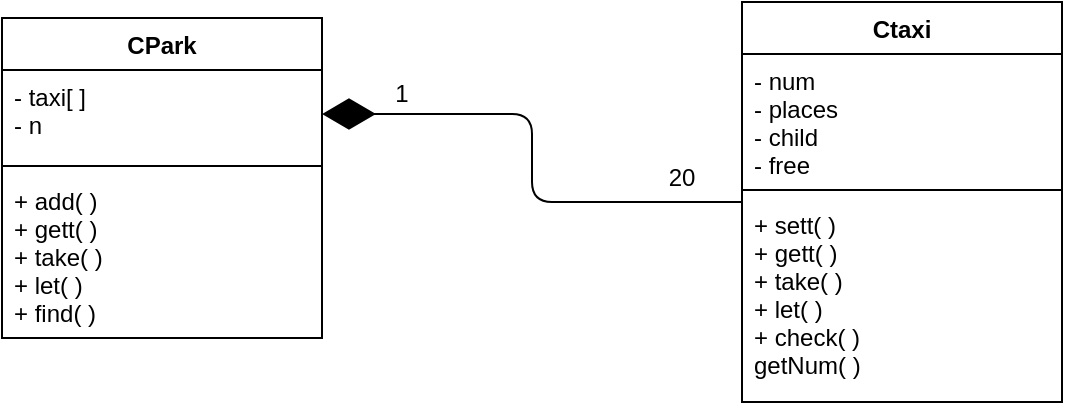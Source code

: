 <mxfile version="12.6.5" type="device"><diagram name="Page-1" id="9f46799a-70d6-7492-0946-bef42562c5a5"><mxGraphModel dx="1086" dy="806" grid="1" gridSize="10" guides="1" tooltips="1" connect="1" arrows="1" fold="1" page="1" pageScale="1" pageWidth="1100" pageHeight="850" background="#ffffff" math="0" shadow="0"><root><mxCell id="0"/><mxCell id="1" parent="0"/><mxCell id="rExOTK64Ffrlrs9o_emw-1" value="CPark" style="swimlane;fontStyle=1;align=center;verticalAlign=top;childLayout=stackLayout;horizontal=1;startSize=26;horizontalStack=0;resizeParent=1;resizeParentMax=0;resizeLast=0;collapsible=1;marginBottom=0;" vertex="1" parent="1"><mxGeometry x="100" y="62" width="160" height="160" as="geometry"/></mxCell><mxCell id="rExOTK64Ffrlrs9o_emw-2" value="- taxi[ ]&#10;- n" style="text;strokeColor=none;fillColor=none;align=left;verticalAlign=top;spacingLeft=4;spacingRight=4;overflow=hidden;rotatable=0;points=[[0,0.5],[1,0.5]];portConstraint=eastwest;" vertex="1" parent="rExOTK64Ffrlrs9o_emw-1"><mxGeometry y="26" width="160" height="44" as="geometry"/></mxCell><mxCell id="rExOTK64Ffrlrs9o_emw-3" value="" style="line;strokeWidth=1;fillColor=none;align=left;verticalAlign=middle;spacingTop=-1;spacingLeft=3;spacingRight=3;rotatable=0;labelPosition=right;points=[];portConstraint=eastwest;" vertex="1" parent="rExOTK64Ffrlrs9o_emw-1"><mxGeometry y="70" width="160" height="8" as="geometry"/></mxCell><mxCell id="rExOTK64Ffrlrs9o_emw-4" value="+ add( )&#10;+ gett( )&#10;+ take( )&#10;+ let( )&#10;+ find( )" style="text;strokeColor=none;fillColor=none;align=left;verticalAlign=top;spacingLeft=4;spacingRight=4;overflow=hidden;rotatable=0;points=[[0,0.5],[1,0.5]];portConstraint=eastwest;" vertex="1" parent="rExOTK64Ffrlrs9o_emw-1"><mxGeometry y="78" width="160" height="82" as="geometry"/></mxCell><mxCell id="rExOTK64Ffrlrs9o_emw-5" value="Ctaxi" style="swimlane;fontStyle=1;align=center;verticalAlign=top;childLayout=stackLayout;horizontal=1;startSize=26;horizontalStack=0;resizeParent=1;resizeParentMax=0;resizeLast=0;collapsible=1;marginBottom=0;" vertex="1" parent="1"><mxGeometry x="470" y="54" width="160" height="200" as="geometry"/></mxCell><mxCell id="rExOTK64Ffrlrs9o_emw-6" value="- num&#10;- places&#10;- child&#10;- free" style="text;strokeColor=none;fillColor=none;align=left;verticalAlign=top;spacingLeft=4;spacingRight=4;overflow=hidden;rotatable=0;points=[[0,0.5],[1,0.5]];portConstraint=eastwest;" vertex="1" parent="rExOTK64Ffrlrs9o_emw-5"><mxGeometry y="26" width="160" height="64" as="geometry"/></mxCell><mxCell id="rExOTK64Ffrlrs9o_emw-7" value="" style="line;strokeWidth=1;fillColor=none;align=left;verticalAlign=middle;spacingTop=-1;spacingLeft=3;spacingRight=3;rotatable=0;labelPosition=right;points=[];portConstraint=eastwest;" vertex="1" parent="rExOTK64Ffrlrs9o_emw-5"><mxGeometry y="90" width="160" height="8" as="geometry"/></mxCell><mxCell id="rExOTK64Ffrlrs9o_emw-8" value="+ sett( )&#10;+ gett( )&#10;+ take( )&#10;+ let( )&#10;+ check( )&#10;getNum( )" style="text;strokeColor=none;fillColor=none;align=left;verticalAlign=top;spacingLeft=4;spacingRight=4;overflow=hidden;rotatable=0;points=[[0,0.5],[1,0.5]];portConstraint=eastwest;" vertex="1" parent="rExOTK64Ffrlrs9o_emw-5"><mxGeometry y="98" width="160" height="102" as="geometry"/></mxCell><mxCell id="rExOTK64Ffrlrs9o_emw-9" value="" style="endArrow=diamondThin;endFill=1;endSize=24;html=1;entryX=1;entryY=0.5;entryDx=0;entryDy=0;edgeStyle=orthogonalEdgeStyle;" edge="1" parent="1" source="rExOTK64Ffrlrs9o_emw-5" target="rExOTK64Ffrlrs9o_emw-2"><mxGeometry width="160" relative="1" as="geometry"><mxPoint x="120" y="170" as="sourcePoint"/><mxPoint x="280" y="170" as="targetPoint"/></mxGeometry></mxCell><mxCell id="rExOTK64Ffrlrs9o_emw-10" value="20" style="text;html=1;strokeColor=none;fillColor=none;align=center;verticalAlign=middle;whiteSpace=wrap;rounded=0;" vertex="1" parent="1"><mxGeometry x="420" y="132" width="40" height="20" as="geometry"/></mxCell><mxCell id="rExOTK64Ffrlrs9o_emw-11" value="1" style="text;html=1;strokeColor=none;fillColor=none;align=center;verticalAlign=middle;whiteSpace=wrap;rounded=0;" vertex="1" parent="1"><mxGeometry x="280" y="90" width="40" height="20" as="geometry"/></mxCell></root></mxGraphModel></diagram></mxfile>